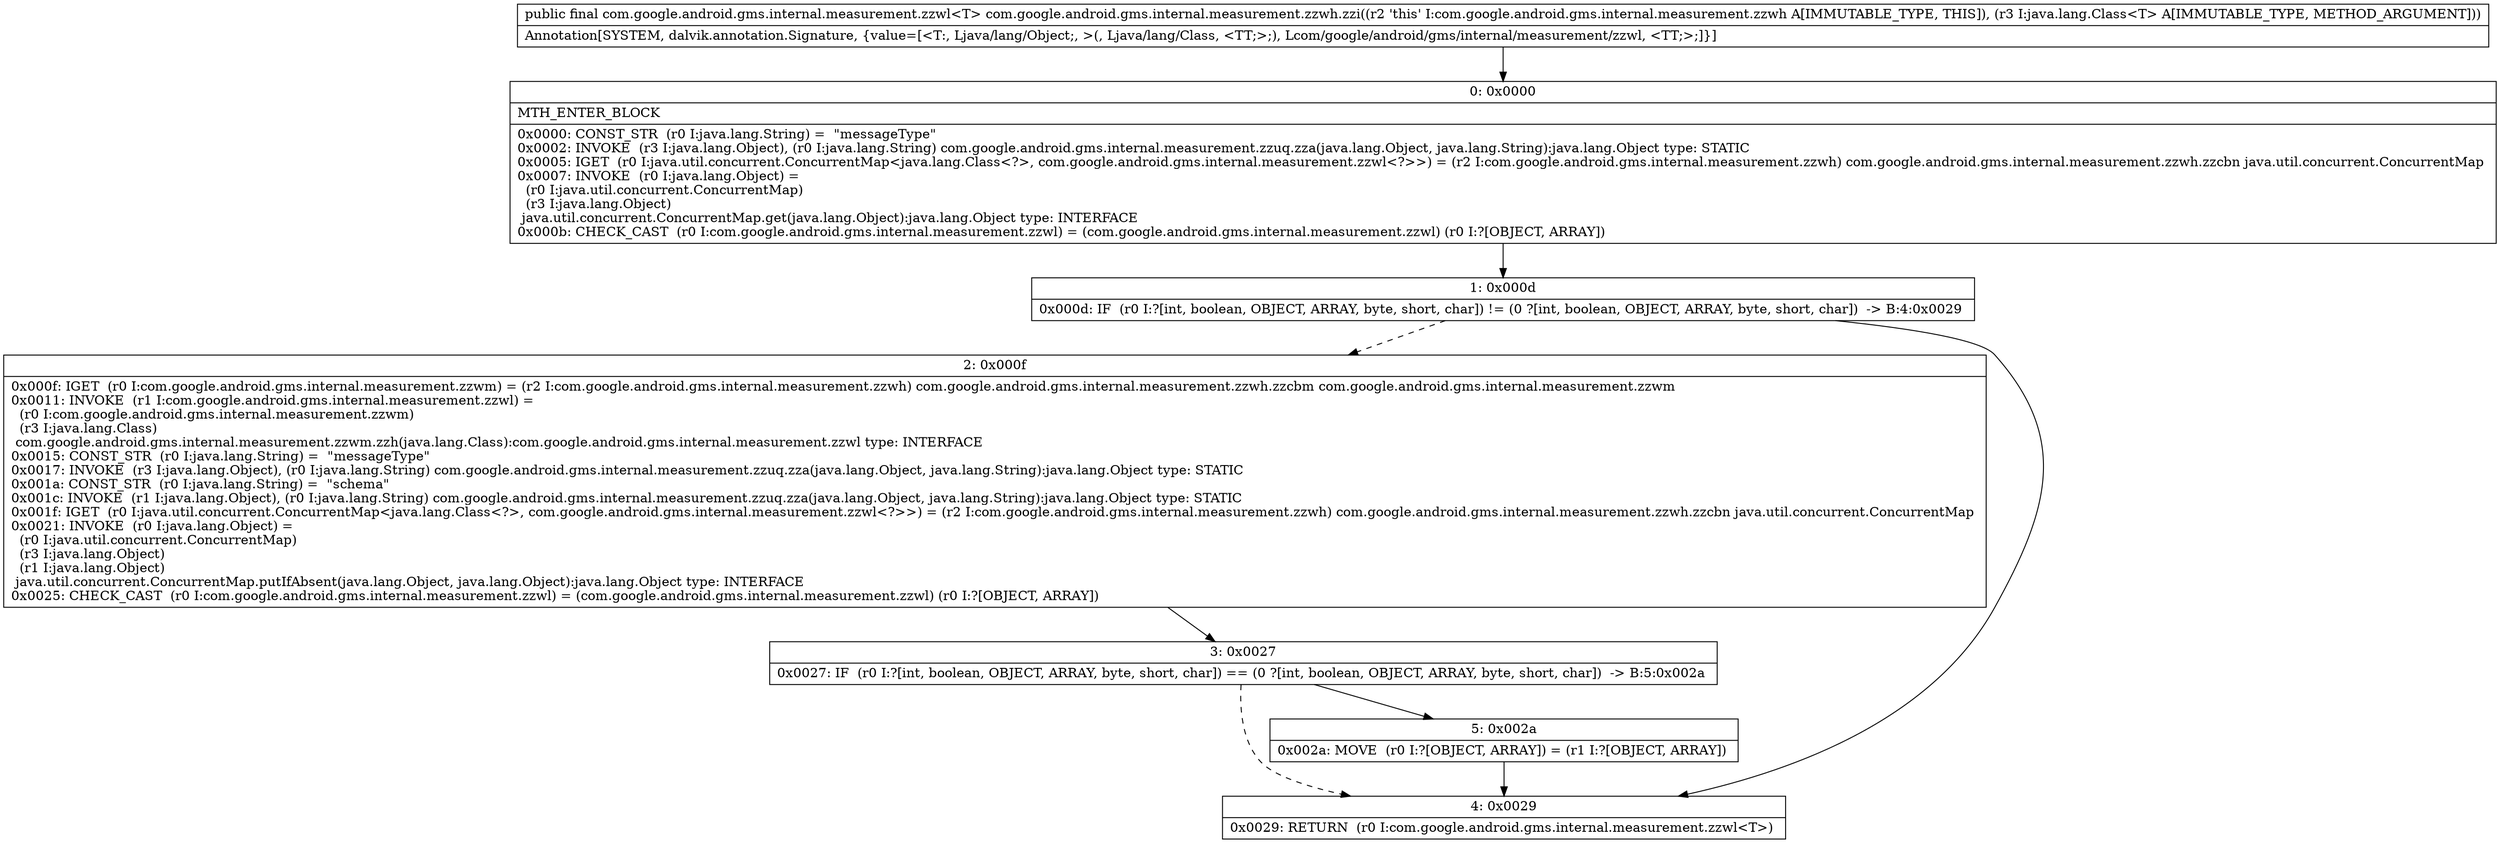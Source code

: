digraph "CFG forcom.google.android.gms.internal.measurement.zzwh.zzi(Ljava\/lang\/Class;)Lcom\/google\/android\/gms\/internal\/measurement\/zzwl;" {
Node_0 [shape=record,label="{0\:\ 0x0000|MTH_ENTER_BLOCK\l|0x0000: CONST_STR  (r0 I:java.lang.String) =  \"messageType\" \l0x0002: INVOKE  (r3 I:java.lang.Object), (r0 I:java.lang.String) com.google.android.gms.internal.measurement.zzuq.zza(java.lang.Object, java.lang.String):java.lang.Object type: STATIC \l0x0005: IGET  (r0 I:java.util.concurrent.ConcurrentMap\<java.lang.Class\<?\>, com.google.android.gms.internal.measurement.zzwl\<?\>\>) = (r2 I:com.google.android.gms.internal.measurement.zzwh) com.google.android.gms.internal.measurement.zzwh.zzcbn java.util.concurrent.ConcurrentMap \l0x0007: INVOKE  (r0 I:java.lang.Object) = \l  (r0 I:java.util.concurrent.ConcurrentMap)\l  (r3 I:java.lang.Object)\l java.util.concurrent.ConcurrentMap.get(java.lang.Object):java.lang.Object type: INTERFACE \l0x000b: CHECK_CAST  (r0 I:com.google.android.gms.internal.measurement.zzwl) = (com.google.android.gms.internal.measurement.zzwl) (r0 I:?[OBJECT, ARRAY]) \l}"];
Node_1 [shape=record,label="{1\:\ 0x000d|0x000d: IF  (r0 I:?[int, boolean, OBJECT, ARRAY, byte, short, char]) != (0 ?[int, boolean, OBJECT, ARRAY, byte, short, char])  \-\> B:4:0x0029 \l}"];
Node_2 [shape=record,label="{2\:\ 0x000f|0x000f: IGET  (r0 I:com.google.android.gms.internal.measurement.zzwm) = (r2 I:com.google.android.gms.internal.measurement.zzwh) com.google.android.gms.internal.measurement.zzwh.zzcbm com.google.android.gms.internal.measurement.zzwm \l0x0011: INVOKE  (r1 I:com.google.android.gms.internal.measurement.zzwl) = \l  (r0 I:com.google.android.gms.internal.measurement.zzwm)\l  (r3 I:java.lang.Class)\l com.google.android.gms.internal.measurement.zzwm.zzh(java.lang.Class):com.google.android.gms.internal.measurement.zzwl type: INTERFACE \l0x0015: CONST_STR  (r0 I:java.lang.String) =  \"messageType\" \l0x0017: INVOKE  (r3 I:java.lang.Object), (r0 I:java.lang.String) com.google.android.gms.internal.measurement.zzuq.zza(java.lang.Object, java.lang.String):java.lang.Object type: STATIC \l0x001a: CONST_STR  (r0 I:java.lang.String) =  \"schema\" \l0x001c: INVOKE  (r1 I:java.lang.Object), (r0 I:java.lang.String) com.google.android.gms.internal.measurement.zzuq.zza(java.lang.Object, java.lang.String):java.lang.Object type: STATIC \l0x001f: IGET  (r0 I:java.util.concurrent.ConcurrentMap\<java.lang.Class\<?\>, com.google.android.gms.internal.measurement.zzwl\<?\>\>) = (r2 I:com.google.android.gms.internal.measurement.zzwh) com.google.android.gms.internal.measurement.zzwh.zzcbn java.util.concurrent.ConcurrentMap \l0x0021: INVOKE  (r0 I:java.lang.Object) = \l  (r0 I:java.util.concurrent.ConcurrentMap)\l  (r3 I:java.lang.Object)\l  (r1 I:java.lang.Object)\l java.util.concurrent.ConcurrentMap.putIfAbsent(java.lang.Object, java.lang.Object):java.lang.Object type: INTERFACE \l0x0025: CHECK_CAST  (r0 I:com.google.android.gms.internal.measurement.zzwl) = (com.google.android.gms.internal.measurement.zzwl) (r0 I:?[OBJECT, ARRAY]) \l}"];
Node_3 [shape=record,label="{3\:\ 0x0027|0x0027: IF  (r0 I:?[int, boolean, OBJECT, ARRAY, byte, short, char]) == (0 ?[int, boolean, OBJECT, ARRAY, byte, short, char])  \-\> B:5:0x002a \l}"];
Node_4 [shape=record,label="{4\:\ 0x0029|0x0029: RETURN  (r0 I:com.google.android.gms.internal.measurement.zzwl\<T\>) \l}"];
Node_5 [shape=record,label="{5\:\ 0x002a|0x002a: MOVE  (r0 I:?[OBJECT, ARRAY]) = (r1 I:?[OBJECT, ARRAY]) \l}"];
MethodNode[shape=record,label="{public final com.google.android.gms.internal.measurement.zzwl\<T\> com.google.android.gms.internal.measurement.zzwh.zzi((r2 'this' I:com.google.android.gms.internal.measurement.zzwh A[IMMUTABLE_TYPE, THIS]), (r3 I:java.lang.Class\<T\> A[IMMUTABLE_TYPE, METHOD_ARGUMENT]))  | Annotation[SYSTEM, dalvik.annotation.Signature, \{value=[\<T:, Ljava\/lang\/Object;, \>(, Ljava\/lang\/Class, \<TT;\>;), Lcom\/google\/android\/gms\/internal\/measurement\/zzwl, \<TT;\>;]\}]\l}"];
MethodNode -> Node_0;
Node_0 -> Node_1;
Node_1 -> Node_2[style=dashed];
Node_1 -> Node_4;
Node_2 -> Node_3;
Node_3 -> Node_4[style=dashed];
Node_3 -> Node_5;
Node_5 -> Node_4;
}


